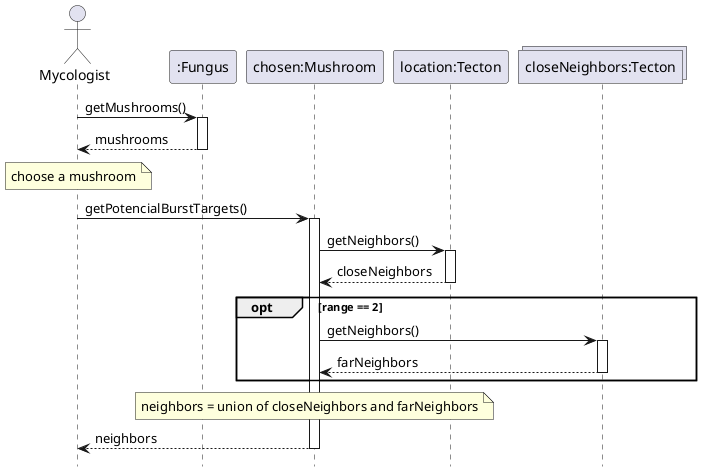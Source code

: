 @startuml Mushroom/get-target-tecton
hide footbox

actor Mycologist

participant ":Fungus" as fungus
participant "chosen:Mushroom" as mushroom
participant "location:Tecton" as location
collections "closeNeighbors:Tecton" as neighbors

Mycologist -> fungus : getMushrooms()
activate fungus
return mushrooms

note over Mycologist: choose a mushroom

Mycologist -> mushroom : getPotencialBurstTargets()
activate mushroom

mushroom -> location : getNeighbors()
activate location

return closeNeighbors

opt range == 2
    mushroom -> neighbors : getNeighbors()
    activate neighbors
    return farNeighbors
end

note over mushroom: neighbors = union of closeNeighbors and farNeighbors
return neighbors

@enduml